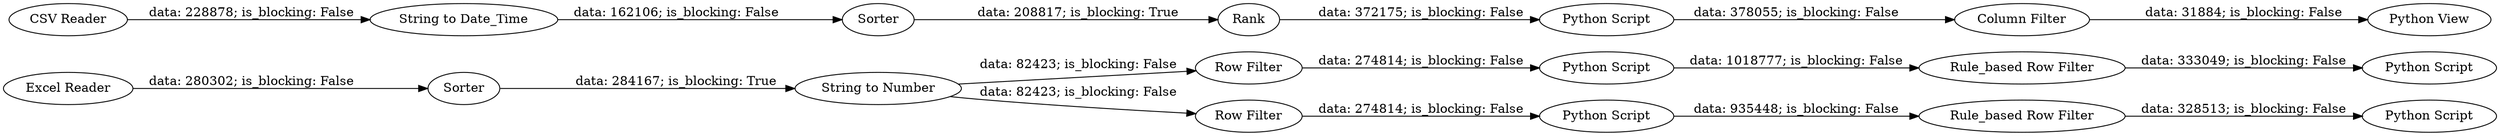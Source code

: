 digraph {
	"-7860182934256180936_51" [label="Python Script"]
	"-7860182934256180936_58" [label=Sorter]
	"-7860182934256180936_45" [label="Python Script"]
	"-7860182934256180936_46" [label="Rule_based Row Filter"]
	"-7860182934256180936_69" [label="Python View"]
	"-7860182934256180936_40" [label="Python Script"]
	"-7860182934256180936_68" [label=Rank]
	"-7860182934256180936_20" [label=Sorter]
	"-7860182934256180936_59" [label="String to Date_Time"]
	"-7860182934256180936_57" [label="Row Filter"]
	"-7860182934256180936_52" [label="Rule_based Row Filter"]
	"-7860182934256180936_74" [label="Python Script"]
	"-7860182934256180936_53" [label="Python Script"]
	"-7860182934256180936_39" [label="Row Filter"]
	"-7860182934256180936_19" [label="Excel Reader"]
	"-7860182934256180936_2" [label="CSV Reader"]
	"-7860182934256180936_32" [label="String to Number"]
	"-7860182934256180936_61" [label="Column Filter"]
	"-7860182934256180936_58" -> "-7860182934256180936_68" [label="data: 208817; is_blocking: True"]
	"-7860182934256180936_32" -> "-7860182934256180936_39" [label="data: 82423; is_blocking: False"]
	"-7860182934256180936_74" -> "-7860182934256180936_61" [label="data: 378055; is_blocking: False"]
	"-7860182934256180936_32" -> "-7860182934256180936_57" [label="data: 82423; is_blocking: False"]
	"-7860182934256180936_46" -> "-7860182934256180936_45" [label="data: 328513; is_blocking: False"]
	"-7860182934256180936_68" -> "-7860182934256180936_74" [label="data: 372175; is_blocking: False"]
	"-7860182934256180936_59" -> "-7860182934256180936_58" [label="data: 162106; is_blocking: False"]
	"-7860182934256180936_39" -> "-7860182934256180936_40" [label="data: 274814; is_blocking: False"]
	"-7860182934256180936_40" -> "-7860182934256180936_46" [label="data: 935448; is_blocking: False"]
	"-7860182934256180936_61" -> "-7860182934256180936_69" [label="data: 31884; is_blocking: False"]
	"-7860182934256180936_52" -> "-7860182934256180936_53" [label="data: 333049; is_blocking: False"]
	"-7860182934256180936_57" -> "-7860182934256180936_51" [label="data: 274814; is_blocking: False"]
	"-7860182934256180936_20" -> "-7860182934256180936_32" [label="data: 284167; is_blocking: True"]
	"-7860182934256180936_19" -> "-7860182934256180936_20" [label="data: 280302; is_blocking: False"]
	"-7860182934256180936_2" -> "-7860182934256180936_59" [label="data: 228878; is_blocking: False"]
	"-7860182934256180936_51" -> "-7860182934256180936_52" [label="data: 1018777; is_blocking: False"]
	rankdir=LR
}
